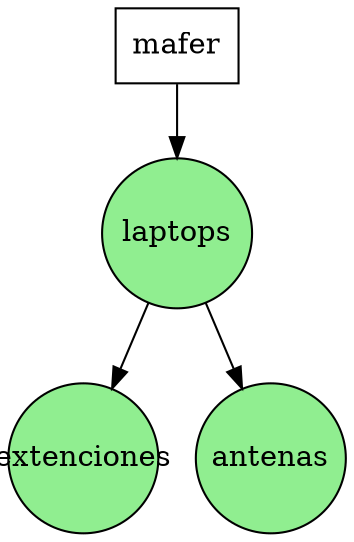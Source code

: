  digraph AVLTree{
root [shape=box, label="mafer"];
root->NodoAVL0x18f2451e820;
NodoAVL0x18f2451e820[shape=circle, label = "laptops", style=filled, fillcolor=lightgreen, width=1.0, height=1.0, fixedsize=true];
NodoAVL0x18f2451e820->NodoAVL0x18f2451e550;
NodoAVL0x18f2451e820->NodoAVL0x18f2451e9d0;
NodoAVL0x18f2451e550[shape=circle, label = "extenciones", style=filled, fillcolor=lightgreen, width=1.0, height=1.0, fixedsize=true];
NodoAVL0x18f2451e9d0[shape=circle, label = "antenas", style=filled, fillcolor=lightgreen, width=1.0, height=1.0, fixedsize=true];
}
